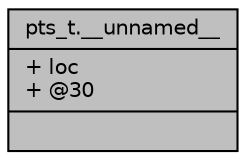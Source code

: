 digraph "pts_t.__unnamed__"
{
 // INTERACTIVE_SVG=YES
  bgcolor="transparent";
  edge [fontname="Helvetica",fontsize="10",labelfontname="Helvetica",labelfontsize="10"];
  node [fontname="Helvetica",fontsize="10",shape=record];
  Node551 [label="{pts_t.__unnamed__\n|+ loc\l+ @30\l|}",height=0.2,width=0.4,color="black", fillcolor="grey75", style="filled", fontcolor="black"];
}
